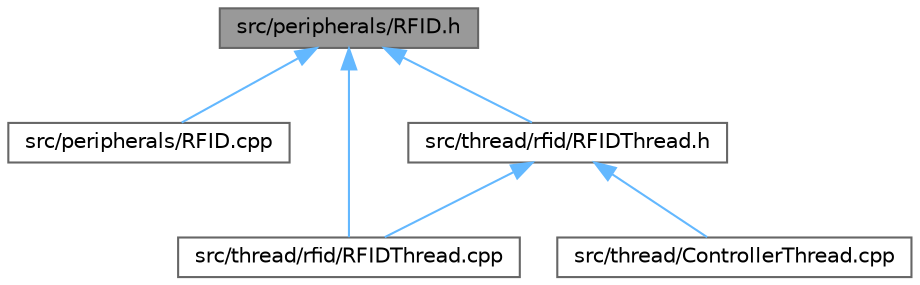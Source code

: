 digraph "src/peripherals/RFID.h"
{
 // LATEX_PDF_SIZE
  bgcolor="transparent";
  edge [fontname=Helvetica,fontsize=10,labelfontname=Helvetica,labelfontsize=10];
  node [fontname=Helvetica,fontsize=10,shape=box,height=0.2,width=0.4];
  Node1 [label="src/peripherals/RFID.h",height=0.2,width=0.4,color="gray40", fillcolor="grey60", style="filled", fontcolor="black",tooltip=" "];
  Node1 -> Node2 [dir="back",color="steelblue1",style="solid"];
  Node2 [label="src/peripherals/RFID.cpp",height=0.2,width=0.4,color="grey40", fillcolor="white", style="filled",URL="$_r_f_i_d_8cpp.html",tooltip=" "];
  Node1 -> Node3 [dir="back",color="steelblue1",style="solid"];
  Node3 [label="src/thread/rfid/RFIDThread.cpp",height=0.2,width=0.4,color="grey40", fillcolor="white", style="filled",URL="$_r_f_i_d_thread_8cpp.html",tooltip=" "];
  Node1 -> Node4 [dir="back",color="steelblue1",style="solid"];
  Node4 [label="src/thread/rfid/RFIDThread.h",height=0.2,width=0.4,color="grey40", fillcolor="white", style="filled",URL="$_r_f_i_d_thread_8h.html",tooltip=" "];
  Node4 -> Node5 [dir="back",color="steelblue1",style="solid"];
  Node5 [label="src/thread/ControllerThread.cpp",height=0.2,width=0.4,color="grey40", fillcolor="white", style="filled",URL="$_controller_thread_8cpp.html",tooltip=" "];
  Node4 -> Node3 [dir="back",color="steelblue1",style="solid"];
}
